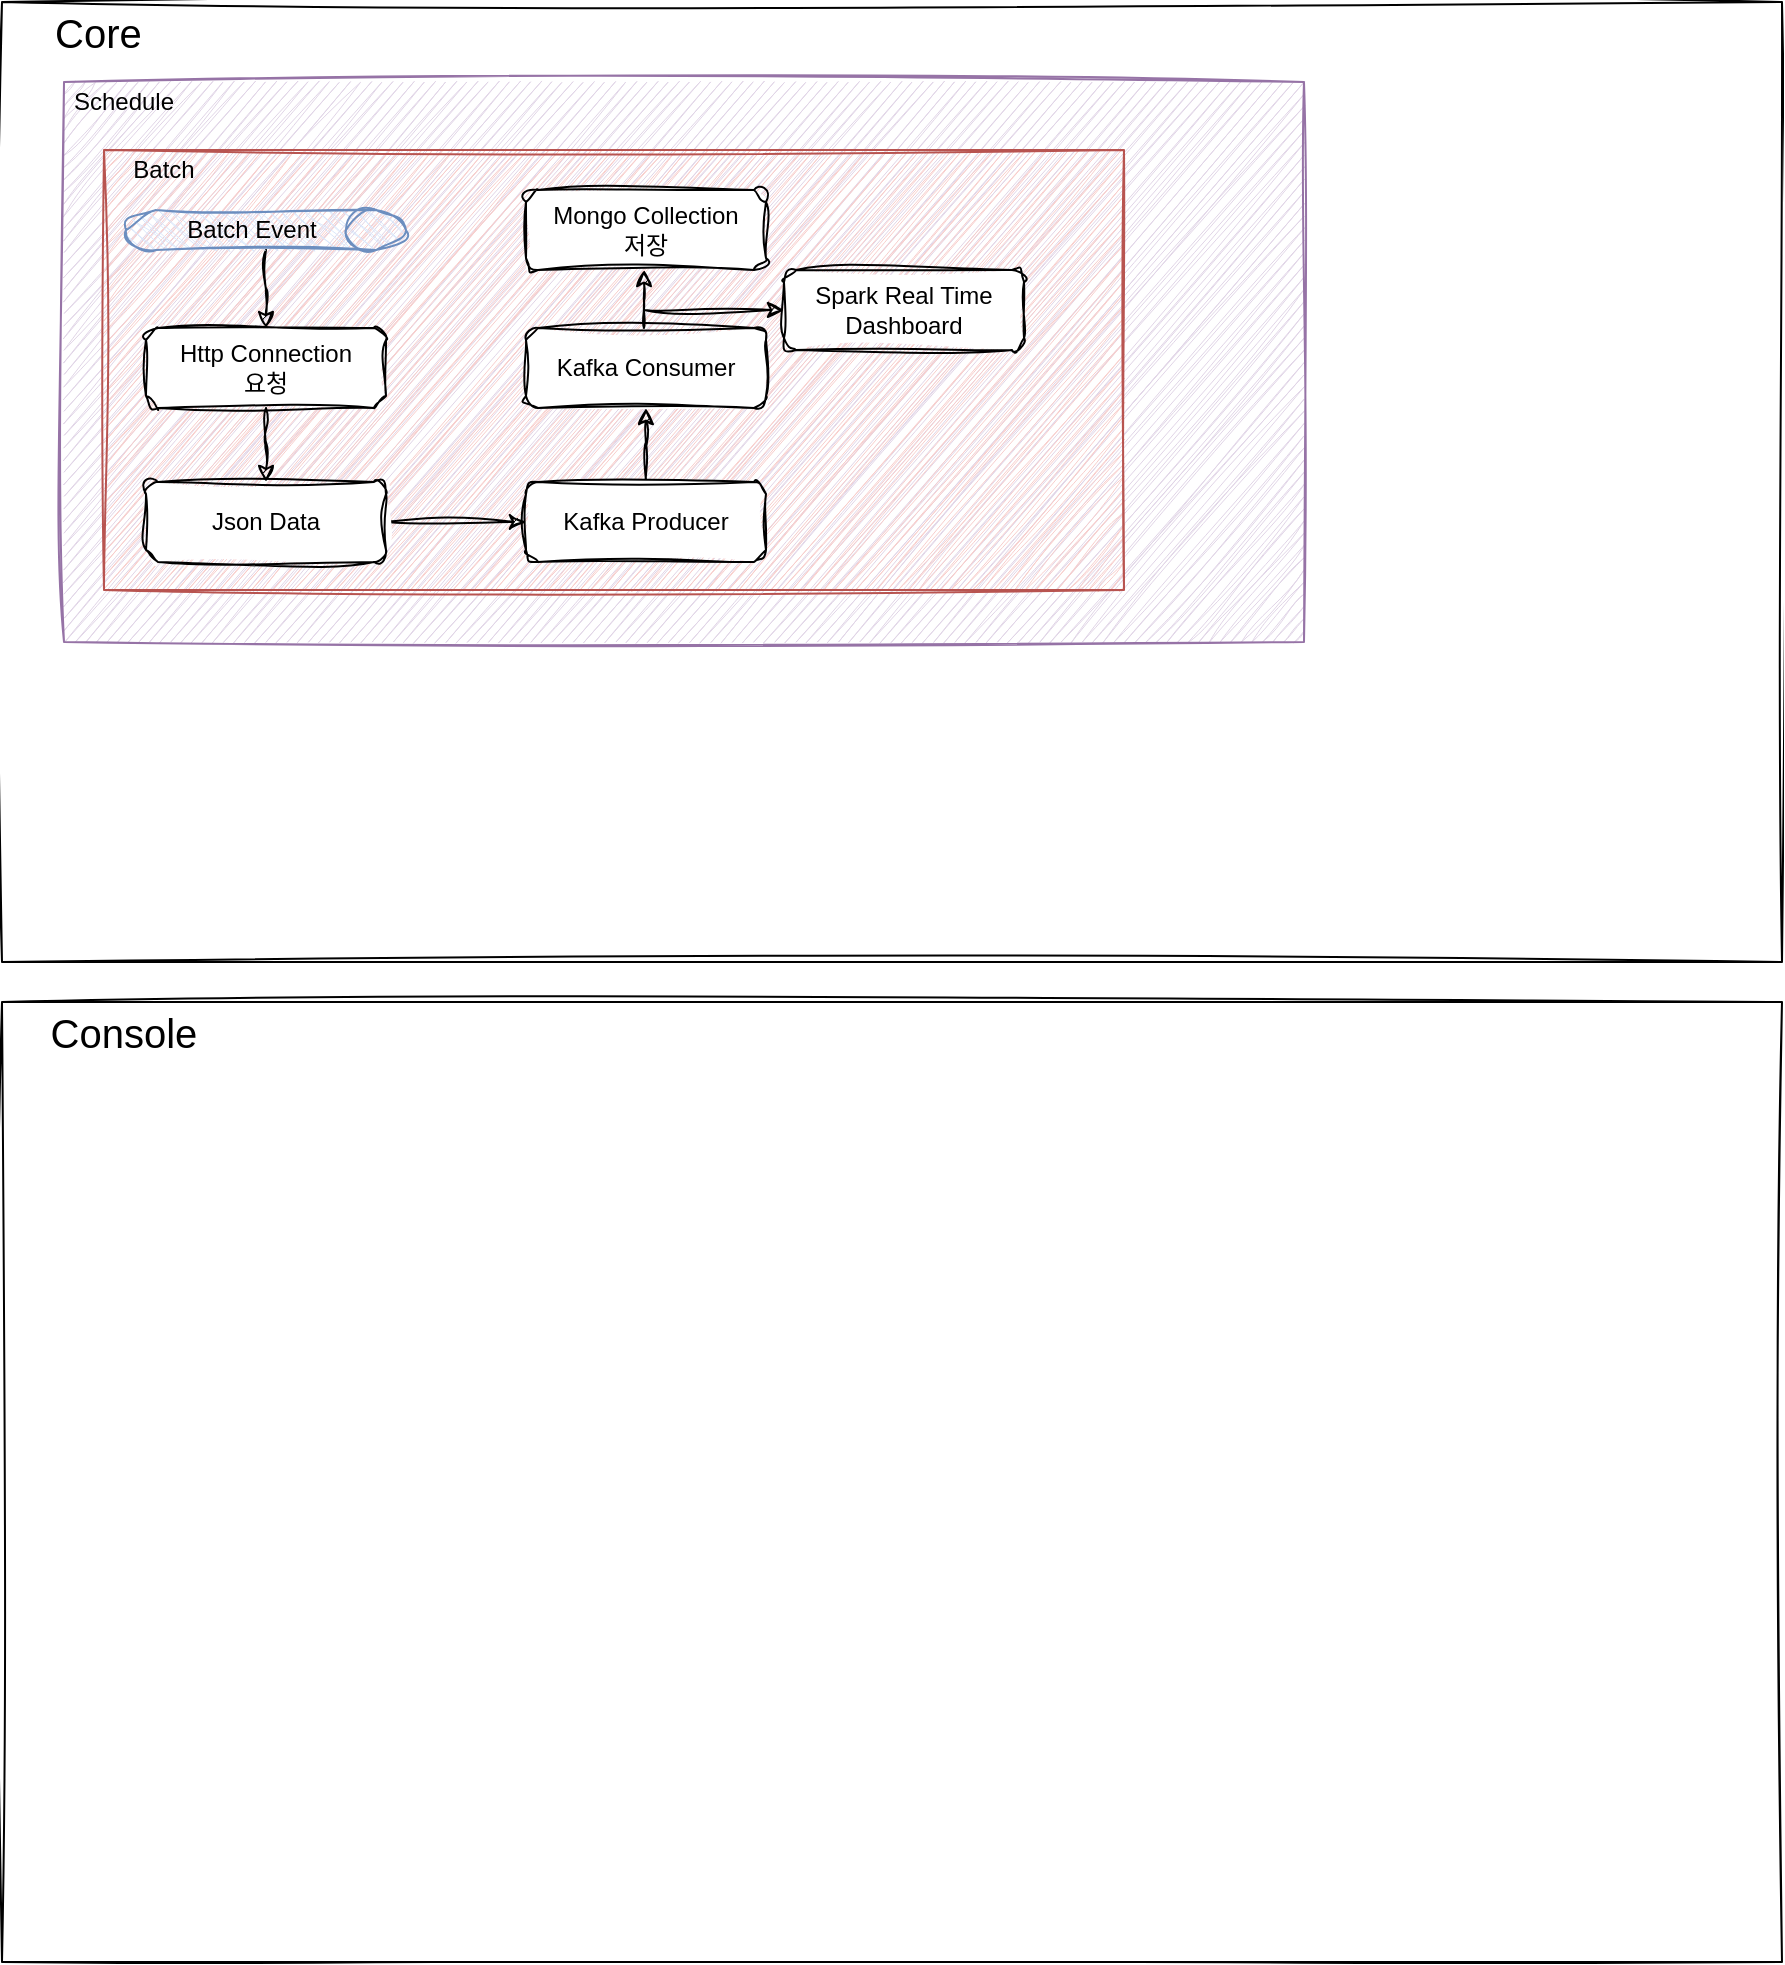 <mxfile version="21.6.8" type="github">
  <diagram id="C5RBs43oDa-KdzZeNtuy" name="Page-1">
    <mxGraphModel dx="2555" dy="925" grid="1" gridSize="10" guides="1" tooltips="1" connect="1" arrows="1" fold="1" page="1" pageScale="1" pageWidth="827" pageHeight="1169" math="0" shadow="0">
      <root>
        <mxCell id="WIyWlLk6GJQsqaUBKTNV-0" />
        <mxCell id="WIyWlLk6GJQsqaUBKTNV-1" parent="WIyWlLk6GJQsqaUBKTNV-0" />
        <mxCell id="Ej2ZJ5dRe7RWiWZ61lz6-0" value="" style="rounded=0;whiteSpace=wrap;html=1;sketch=1;curveFitting=1;jiggle=2;" parent="WIyWlLk6GJQsqaUBKTNV-1" vertex="1">
          <mxGeometry x="-31" y="40" width="890" height="480" as="geometry" />
        </mxCell>
        <mxCell id="Ej2ZJ5dRe7RWiWZ61lz6-28" value="" style="rounded=0;whiteSpace=wrap;html=1;fillColor=#e1d5e7;strokeColor=#9673a6;glass=0;shadow=0;sketch=1;curveFitting=1;jiggle=2;" parent="WIyWlLk6GJQsqaUBKTNV-1" vertex="1">
          <mxGeometry y="80" width="620" height="280" as="geometry" />
        </mxCell>
        <mxCell id="Ej2ZJ5dRe7RWiWZ61lz6-11" value="" style="rounded=0;whiteSpace=wrap;html=1;fillColor=#f8cecc;strokeColor=#b85450;sketch=1;curveFitting=1;jiggle=2;" parent="WIyWlLk6GJQsqaUBKTNV-1" vertex="1">
          <mxGeometry x="20" y="114" width="510" height="220" as="geometry" />
        </mxCell>
        <mxCell id="Ej2ZJ5dRe7RWiWZ61lz6-1" value="&lt;font style=&quot;font-size: 20px;&quot;&gt;Core&amp;nbsp;&lt;/font&gt;" style="text;html=1;strokeColor=none;fillColor=none;align=center;verticalAlign=middle;whiteSpace=wrap;rounded=0;" parent="WIyWlLk6GJQsqaUBKTNV-1" vertex="1">
          <mxGeometry x="-20" y="40" width="80" height="30" as="geometry" />
        </mxCell>
        <mxCell id="ZdJ8CydNvx8ROQ2hmb3w-4" style="edgeStyle=orthogonalEdgeStyle;rounded=0;orthogonalLoop=1;jettySize=auto;html=1;entryX=0.5;entryY=1;entryDx=0;entryDy=0;sketch=1;curveFitting=1;jiggle=2;" parent="WIyWlLk6GJQsqaUBKTNV-1" source="Ej2ZJ5dRe7RWiWZ61lz6-5" target="Ej2ZJ5dRe7RWiWZ61lz6-7" edge="1">
          <mxGeometry relative="1" as="geometry" />
        </mxCell>
        <mxCell id="Ej2ZJ5dRe7RWiWZ61lz6-5" value="Kafka Producer" style="rounded=1;whiteSpace=wrap;html=1;fontSize=12;glass=0;strokeWidth=1;shadow=0;sketch=1;curveFitting=1;jiggle=2;" parent="WIyWlLk6GJQsqaUBKTNV-1" vertex="1">
          <mxGeometry x="231" y="280" width="120" height="40" as="geometry" />
        </mxCell>
        <mxCell id="ZdJ8CydNvx8ROQ2hmb3w-5" style="edgeStyle=orthogonalEdgeStyle;rounded=0;orthogonalLoop=1;jettySize=auto;html=1;sketch=1;curveFitting=1;jiggle=2;" parent="WIyWlLk6GJQsqaUBKTNV-1" source="Ej2ZJ5dRe7RWiWZ61lz6-7" target="Ej2ZJ5dRe7RWiWZ61lz6-9" edge="1">
          <mxGeometry relative="1" as="geometry">
            <Array as="points">
              <mxPoint x="290" y="190" />
              <mxPoint x="290" y="190" />
            </Array>
          </mxGeometry>
        </mxCell>
        <mxCell id="Ej2ZJ5dRe7RWiWZ61lz6-7" value="Kafka Consumer" style="rounded=1;whiteSpace=wrap;html=1;fontSize=12;glass=0;strokeWidth=1;shadow=0;sketch=1;curveFitting=1;jiggle=2;" parent="WIyWlLk6GJQsqaUBKTNV-1" vertex="1">
          <mxGeometry x="231" y="203" width="120" height="40" as="geometry" />
        </mxCell>
        <mxCell id="Ej2ZJ5dRe7RWiWZ61lz6-9" value="Mongo Collection&lt;br&gt;저장" style="rounded=1;whiteSpace=wrap;html=1;fontSize=12;glass=0;strokeWidth=1;shadow=0;sketch=1;curveFitting=1;jiggle=2;" parent="WIyWlLk6GJQsqaUBKTNV-1" vertex="1">
          <mxGeometry x="231" y="134" width="120" height="40" as="geometry" />
        </mxCell>
        <mxCell id="Ej2ZJ5dRe7RWiWZ61lz6-12" value="Batch" style="text;html=1;strokeColor=none;fillColor=none;align=center;verticalAlign=middle;whiteSpace=wrap;rounded=0;" parent="WIyWlLk6GJQsqaUBKTNV-1" vertex="1">
          <mxGeometry x="20" y="114" width="60" height="20" as="geometry" />
        </mxCell>
        <mxCell id="Ej2ZJ5dRe7RWiWZ61lz6-35" style="edgeStyle=orthogonalEdgeStyle;rounded=0;orthogonalLoop=1;jettySize=auto;html=1;sketch=1;curveFitting=1;jiggle=2;" parent="WIyWlLk6GJQsqaUBKTNV-1" source="Ej2ZJ5dRe7RWiWZ61lz6-21" target="Ej2ZJ5dRe7RWiWZ61lz6-33" edge="1">
          <mxGeometry relative="1" as="geometry" />
        </mxCell>
        <mxCell id="Ej2ZJ5dRe7RWiWZ61lz6-21" value="Http Connection&lt;br&gt;요청" style="rounded=1;whiteSpace=wrap;html=1;fontSize=12;glass=0;strokeWidth=1;shadow=0;sketch=1;curveFitting=1;jiggle=2;" parent="WIyWlLk6GJQsqaUBKTNV-1" vertex="1">
          <mxGeometry x="41" y="203" width="120" height="40" as="geometry" />
        </mxCell>
        <mxCell id="Ej2ZJ5dRe7RWiWZ61lz6-37" style="edgeStyle=orthogonalEdgeStyle;rounded=0;orthogonalLoop=1;jettySize=auto;html=1;entryX=0;entryY=0.5;entryDx=0;entryDy=0;sketch=1;curveFitting=1;jiggle=2;exitX=1;exitY=0.5;exitDx=0;exitDy=0;" parent="WIyWlLk6GJQsqaUBKTNV-1" source="Ej2ZJ5dRe7RWiWZ61lz6-33" target="Ej2ZJ5dRe7RWiWZ61lz6-5" edge="1">
          <mxGeometry relative="1" as="geometry">
            <mxPoint x="351" y="285.034" as="sourcePoint" />
          </mxGeometry>
        </mxCell>
        <mxCell id="Ej2ZJ5dRe7RWiWZ61lz6-29" value="Schedule" style="text;html=1;align=center;verticalAlign=middle;whiteSpace=wrap;rounded=0;shadow=0;glass=0;sketch=1;curveFitting=1;jiggle=2;" parent="WIyWlLk6GJQsqaUBKTNV-1" vertex="1">
          <mxGeometry y="80" width="60" height="20" as="geometry" />
        </mxCell>
        <mxCell id="Ej2ZJ5dRe7RWiWZ61lz6-33" value="Json Data" style="rounded=1;whiteSpace=wrap;html=1;fontSize=12;glass=0;strokeWidth=1;shadow=0;sketch=1;curveFitting=1;jiggle=2;" parent="WIyWlLk6GJQsqaUBKTNV-1" vertex="1">
          <mxGeometry x="41" y="280" width="120" height="40" as="geometry" />
        </mxCell>
        <mxCell id="ZdJ8CydNvx8ROQ2hmb3w-2" style="edgeStyle=orthogonalEdgeStyle;rounded=0;orthogonalLoop=1;jettySize=auto;html=1;entryX=0.5;entryY=0;entryDx=0;entryDy=0;sketch=1;curveFitting=1;jiggle=2;" parent="WIyWlLk6GJQsqaUBKTNV-1" source="ZdJ8CydNvx8ROQ2hmb3w-0" target="Ej2ZJ5dRe7RWiWZ61lz6-21" edge="1">
          <mxGeometry relative="1" as="geometry" />
        </mxCell>
        <mxCell id="ZdJ8CydNvx8ROQ2hmb3w-0" value="Batch Event" style="shape=cylinder3;whiteSpace=wrap;html=1;boundedLbl=1;backgroundOutline=1;size=15;direction=south;fillColor=#dae8fc;strokeColor=#6c8ebf;sketch=1;curveFitting=1;jiggle=2;" parent="WIyWlLk6GJQsqaUBKTNV-1" vertex="1">
          <mxGeometry x="31" y="144" width="140" height="20" as="geometry" />
        </mxCell>
        <mxCell id="4jyuMvls2FIqYxRur5Rw-3" value="Spark Real Time Dashboard" style="rounded=1;whiteSpace=wrap;html=1;fontSize=12;glass=0;strokeWidth=1;shadow=0;sketch=1;curveFitting=1;jiggle=2;" vertex="1" parent="WIyWlLk6GJQsqaUBKTNV-1">
          <mxGeometry x="360" y="174" width="120" height="40" as="geometry" />
        </mxCell>
        <mxCell id="4jyuMvls2FIqYxRur5Rw-5" value="" style="endArrow=classic;html=1;rounded=0;sketch=1;curveFitting=1;jiggle=2;" edge="1" parent="WIyWlLk6GJQsqaUBKTNV-1" target="4jyuMvls2FIqYxRur5Rw-3">
          <mxGeometry width="50" height="50" relative="1" as="geometry">
            <mxPoint x="290" y="194" as="sourcePoint" />
            <mxPoint x="340" y="144" as="targetPoint" />
          </mxGeometry>
        </mxCell>
        <mxCell id="4jyuMvls2FIqYxRur5Rw-6" value="" style="rounded=0;whiteSpace=wrap;html=1;sketch=1;curveFitting=1;jiggle=2;" vertex="1" parent="WIyWlLk6GJQsqaUBKTNV-1">
          <mxGeometry x="-31" y="540" width="890" height="480" as="geometry" />
        </mxCell>
        <mxCell id="4jyuMvls2FIqYxRur5Rw-7" value="&lt;font style=&quot;font-size: 20px;&quot;&gt;Console&lt;/font&gt;" style="text;html=1;strokeColor=none;fillColor=none;align=center;verticalAlign=middle;whiteSpace=wrap;rounded=0;" vertex="1" parent="WIyWlLk6GJQsqaUBKTNV-1">
          <mxGeometry x="-10" y="540" width="80" height="30" as="geometry" />
        </mxCell>
      </root>
    </mxGraphModel>
  </diagram>
</mxfile>
